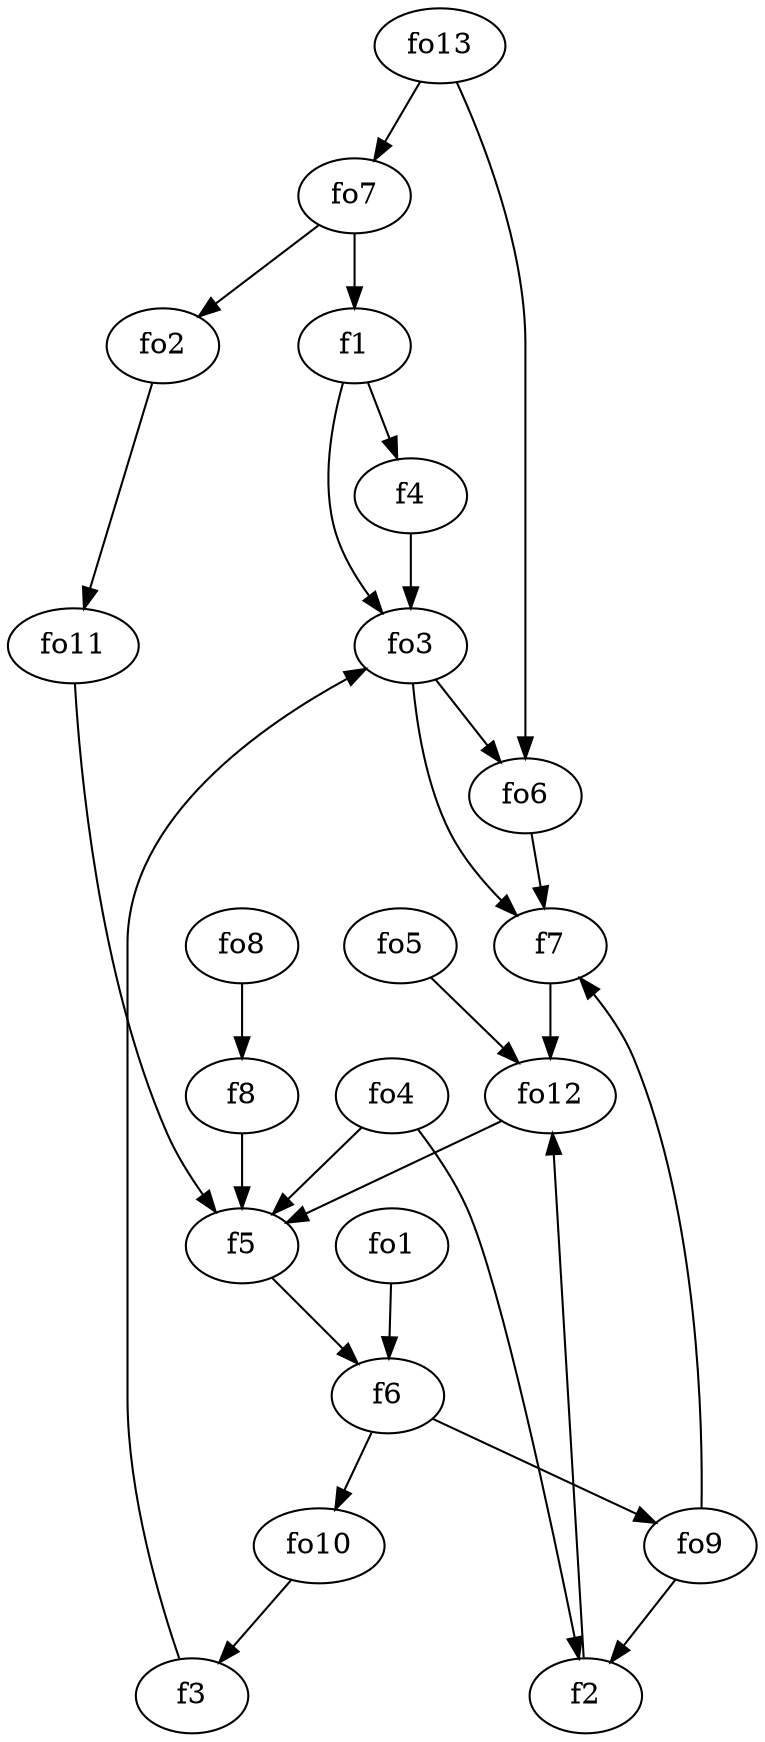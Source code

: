 strict digraph  {
f1;
f2;
f3;
f4;
f5;
f6;
f7;
f8;
fo1;
fo2;
fo3;
fo4;
fo5;
fo6;
fo7;
fo8;
fo9;
fo10;
fo11;
fo12;
fo13;
f1 -> fo3  [weight=2];
f1 -> f4  [weight=2];
f2 -> fo12  [weight=2];
f3 -> fo3  [weight=2];
f4 -> fo3  [weight=2];
f5 -> f6  [weight=2];
f6 -> fo9  [weight=2];
f6 -> fo10  [weight=2];
f7 -> fo12  [weight=2];
f8 -> f5  [weight=2];
fo1 -> f6  [weight=2];
fo2 -> fo11  [weight=2];
fo3 -> fo6  [weight=2];
fo3 -> f7  [weight=2];
fo4 -> f2  [weight=2];
fo4 -> f5  [weight=2];
fo5 -> fo12  [weight=2];
fo6 -> f7  [weight=2];
fo7 -> fo2  [weight=2];
fo7 -> f1  [weight=2];
fo8 -> f8  [weight=2];
fo9 -> f2  [weight=2];
fo9 -> f7  [weight=2];
fo10 -> f3  [weight=2];
fo11 -> f5  [weight=2];
fo12 -> f5  [weight=2];
fo13 -> fo7  [weight=2];
fo13 -> fo6  [weight=2];
}
